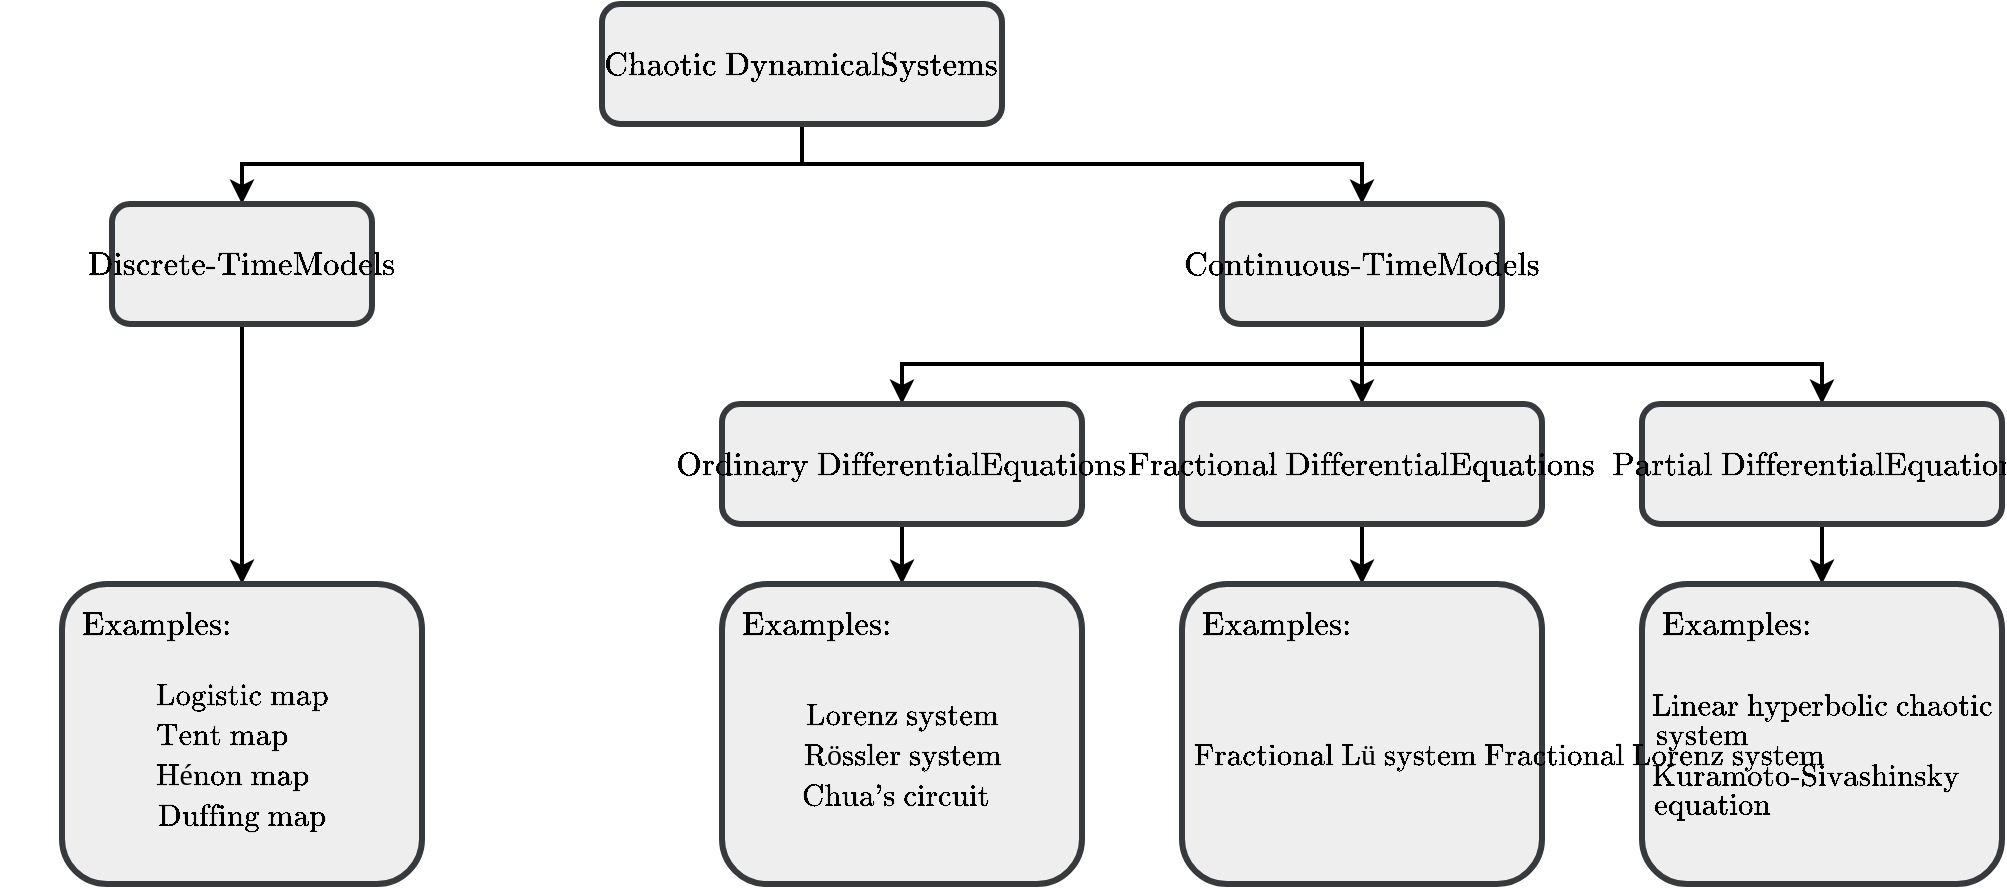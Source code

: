 <mxfile version="16.0.0" type="device"><diagram id="1lKjFZPhUGfr9C2OFP6C" name="Page-1"><mxGraphModel dx="1824" dy="548" grid="1" gridSize="10" guides="1" tooltips="1" connect="1" arrows="1" fold="1" page="1" pageScale="1" pageWidth="827" pageHeight="1169" math="1" shadow="0"><root><mxCell id="0"/><mxCell id="1" parent="0"/><mxCell id="7yNGcFSIp7vC6prjc6VQ-11" style="edgeStyle=orthogonalEdgeStyle;rounded=0;orthogonalLoop=1;jettySize=auto;html=1;exitX=0.5;exitY=1;exitDx=0;exitDy=0;strokeWidth=2;" parent="1" source="7yNGcFSIp7vC6prjc6VQ-1" target="7yNGcFSIp7vC6prjc6VQ-2" edge="1"><mxGeometry relative="1" as="geometry"/></mxCell><mxCell id="7yNGcFSIp7vC6prjc6VQ-12" style="edgeStyle=orthogonalEdgeStyle;rounded=0;orthogonalLoop=1;jettySize=auto;html=1;exitX=0.5;exitY=1;exitDx=0;exitDy=0;strokeWidth=2;" parent="1" source="7yNGcFSIp7vC6prjc6VQ-1" target="7yNGcFSIp7vC6prjc6VQ-3" edge="1"><mxGeometry relative="1" as="geometry"/></mxCell><mxCell id="7yNGcFSIp7vC6prjc6VQ-1" value="&lt;font face=&quot;Times New Roman&quot;&gt;&lt;span style=&quot;font-size: 16px&quot;&gt;$$\mbox{Chaotic Dynamical} \\ \mbox{Systems}$$&lt;/span&gt;&lt;/font&gt;" style="rounded=1;whiteSpace=wrap;html=1;strokeWidth=3;fillColor=#eeeeee;strokeColor=#36393d;" parent="1" vertex="1"><mxGeometry x="280" y="80" width="200" height="60" as="geometry"/></mxCell><mxCell id="7yNGcFSIp7vC6prjc6VQ-13" style="edgeStyle=orthogonalEdgeStyle;rounded=0;orthogonalLoop=1;jettySize=auto;html=1;exitX=0.5;exitY=1;exitDx=0;exitDy=0;entryX=0.5;entryY=0;entryDx=0;entryDy=0;strokeWidth=2;" parent="1" source="7yNGcFSIp7vC6prjc6VQ-2" target="7yNGcFSIp7vC6prjc6VQ-8" edge="1"><mxGeometry relative="1" as="geometry"/></mxCell><mxCell id="7yNGcFSIp7vC6prjc6VQ-2" value="&lt;font style=&quot;font-size: 16px&quot; face=&quot;Times New Roman&quot;&gt;$$\mbox{Discrete-Time} \\ \mbox{Models}$$&lt;/font&gt;" style="rounded=1;whiteSpace=wrap;html=1;strokeWidth=3;fillColor=#eeeeee;strokeColor=#36393d;" parent="1" vertex="1"><mxGeometry x="35" y="180" width="130" height="60" as="geometry"/></mxCell><mxCell id="7yNGcFSIp7vC6prjc6VQ-14" style="edgeStyle=orthogonalEdgeStyle;rounded=0;orthogonalLoop=1;jettySize=auto;html=1;exitX=0.5;exitY=1;exitDx=0;exitDy=0;strokeWidth=2;" parent="1" source="7yNGcFSIp7vC6prjc6VQ-3" target="7yNGcFSIp7vC6prjc6VQ-4" edge="1"><mxGeometry relative="1" as="geometry"/></mxCell><mxCell id="7yNGcFSIp7vC6prjc6VQ-15" style="edgeStyle=orthogonalEdgeStyle;rounded=0;orthogonalLoop=1;jettySize=auto;html=1;exitX=0.5;exitY=1;exitDx=0;exitDy=0;entryX=0.5;entryY=0;entryDx=0;entryDy=0;strokeWidth=2;" parent="1" source="7yNGcFSIp7vC6prjc6VQ-3" target="7yNGcFSIp7vC6prjc6VQ-5" edge="1"><mxGeometry relative="1" as="geometry"/></mxCell><mxCell id="7yNGcFSIp7vC6prjc6VQ-16" style="edgeStyle=orthogonalEdgeStyle;rounded=0;orthogonalLoop=1;jettySize=auto;html=1;exitX=0.5;exitY=1;exitDx=0;exitDy=0;strokeWidth=2;" parent="1" source="7yNGcFSIp7vC6prjc6VQ-3" target="7yNGcFSIp7vC6prjc6VQ-6" edge="1"><mxGeometry relative="1" as="geometry"/></mxCell><mxCell id="7yNGcFSIp7vC6prjc6VQ-3" value="&lt;font face=&quot;Times New Roman&quot; style=&quot;font-size: 16px&quot;&gt;$$\mbox{Continuous-Time} \\ \mbox{Models}$$&lt;/font&gt;" style="rounded=1;whiteSpace=wrap;html=1;strokeWidth=3;fillColor=#eeeeee;strokeColor=#36393d;" parent="1" vertex="1"><mxGeometry x="590" y="180" width="140" height="60" as="geometry"/></mxCell><mxCell id="7yNGcFSIp7vC6prjc6VQ-17" style="edgeStyle=orthogonalEdgeStyle;rounded=0;orthogonalLoop=1;jettySize=auto;html=1;exitX=0.5;exitY=1;exitDx=0;exitDy=0;entryX=0.5;entryY=0;entryDx=0;entryDy=0;strokeWidth=2;" parent="1" source="7yNGcFSIp7vC6prjc6VQ-4" target="7yNGcFSIp7vC6prjc6VQ-7" edge="1"><mxGeometry relative="1" as="geometry"/></mxCell><mxCell id="7yNGcFSIp7vC6prjc6VQ-4" value="&lt;font face=&quot;Times New Roman&quot;&gt;&lt;span style=&quot;font-size: 16px&quot;&gt;$$\mbox{Ordinary Differential} \\ \mbox{Equations}$$&lt;/span&gt;&lt;/font&gt;" style="rounded=1;whiteSpace=wrap;html=1;strokeWidth=3;fillColor=#eeeeee;strokeColor=#36393d;" parent="1" vertex="1"><mxGeometry x="340" y="280" width="180" height="60" as="geometry"/></mxCell><mxCell id="7yNGcFSIp7vC6prjc6VQ-18" style="edgeStyle=orthogonalEdgeStyle;rounded=0;orthogonalLoop=1;jettySize=auto;html=1;exitX=0.5;exitY=1;exitDx=0;exitDy=0;entryX=0.5;entryY=0;entryDx=0;entryDy=0;strokeWidth=2;" parent="1" source="7yNGcFSIp7vC6prjc6VQ-5" target="7yNGcFSIp7vC6prjc6VQ-9" edge="1"><mxGeometry relative="1" as="geometry"/></mxCell><mxCell id="7yNGcFSIp7vC6prjc6VQ-5" value="&lt;span style=&quot;font-size: 16px&quot;&gt;&lt;font face=&quot;Times New Roman&quot;&gt;$$\mbox{Fractional Differential} \\ \mbox{Equations}$$&lt;/font&gt;&lt;/span&gt;" style="rounded=1;whiteSpace=wrap;html=1;strokeWidth=3;fillColor=#eeeeee;strokeColor=#36393d;" parent="1" vertex="1"><mxGeometry x="570" y="280" width="180" height="60" as="geometry"/></mxCell><mxCell id="7yNGcFSIp7vC6prjc6VQ-19" style="edgeStyle=orthogonalEdgeStyle;rounded=0;orthogonalLoop=1;jettySize=auto;html=1;exitX=0.5;exitY=1;exitDx=0;exitDy=0;entryX=0.5;entryY=0;entryDx=0;entryDy=0;strokeWidth=2;" parent="1" source="7yNGcFSIp7vC6prjc6VQ-6" target="7yNGcFSIp7vC6prjc6VQ-10" edge="1"><mxGeometry relative="1" as="geometry"/></mxCell><mxCell id="7yNGcFSIp7vC6prjc6VQ-6" value="&lt;span style=&quot;font-size: 16px&quot;&gt;&lt;font face=&quot;Times New Roman&quot;&gt;$$\mbox{Partial Differential} \\ \mbox{Equations}$$&lt;/font&gt;&lt;/span&gt;" style="rounded=1;whiteSpace=wrap;html=1;strokeWidth=3;fillColor=#eeeeee;strokeColor=#36393d;" parent="1" vertex="1"><mxGeometry x="800" y="280" width="180" height="60" as="geometry"/></mxCell><mxCell id="7yNGcFSIp7vC6prjc6VQ-7" value="" style="rounded=1;whiteSpace=wrap;html=1;align=left;strokeWidth=3;fillColor=#eeeeee;strokeColor=#36393d;" parent="1" vertex="1"><mxGeometry x="340" y="370" width="180" height="150" as="geometry"/></mxCell><mxCell id="7yNGcFSIp7vC6prjc6VQ-8" value="" style="rounded=1;whiteSpace=wrap;html=1;align=left;strokeWidth=3;fillColor=#eeeeee;strokeColor=#36393d;" parent="1" vertex="1"><mxGeometry x="10" y="370" width="180" height="150" as="geometry"/></mxCell><mxCell id="7yNGcFSIp7vC6prjc6VQ-9" value="" style="rounded=1;whiteSpace=wrap;html=1;align=left;strokeWidth=3;fillColor=#eeeeee;strokeColor=#36393d;" parent="1" vertex="1"><mxGeometry x="570" y="370" width="180" height="150" as="geometry"/></mxCell><mxCell id="7yNGcFSIp7vC6prjc6VQ-10" value="" style="rounded=1;whiteSpace=wrap;html=1;align=left;strokeWidth=3;fillColor=#eeeeee;strokeColor=#36393d;" parent="1" vertex="1"><mxGeometry x="800" y="370" width="180" height="150" as="geometry"/></mxCell><mxCell id="gRMMU4uH6UOdyKyZfTfY-1" value="&lt;font face=&quot;Times New Roman&quot; style=&quot;font-size: 16px&quot;&gt;$$\mbox{Examples:}$$&lt;/font&gt;" style="text;html=1;strokeColor=none;fillColor=none;align=center;verticalAlign=middle;whiteSpace=wrap;rounded=0;" parent="1" vertex="1"><mxGeometry x="20" y="380" width="75" height="20" as="geometry"/></mxCell><mxCell id="gRMMU4uH6UOdyKyZfTfY-2" value="&lt;font face=&quot;Times New Roman&quot; style=&quot;font-size: 16px&quot;&gt;$$\mbox{Examples:}$$&lt;/font&gt;" style="text;html=1;strokeColor=none;fillColor=none;align=center;verticalAlign=middle;whiteSpace=wrap;rounded=0;" parent="1" vertex="1"><mxGeometry x="350" y="380" width="75" height="20" as="geometry"/></mxCell><mxCell id="gRMMU4uH6UOdyKyZfTfY-3" value="&lt;font face=&quot;Times New Roman&quot; style=&quot;font-size: 16px&quot;&gt;$$\mbox{Examples:}$$&lt;/font&gt;" style="text;html=1;strokeColor=none;fillColor=none;align=center;verticalAlign=middle;whiteSpace=wrap;rounded=0;" parent="1" vertex="1"><mxGeometry x="580" y="380" width="75" height="20" as="geometry"/></mxCell><mxCell id="gRMMU4uH6UOdyKyZfTfY-4" value="&lt;font face=&quot;Times New Roman&quot; style=&quot;font-size: 16px&quot;&gt;$$\mbox{Examples:}$$&lt;/font&gt;" style="text;html=1;strokeColor=none;fillColor=none;align=center;verticalAlign=middle;whiteSpace=wrap;rounded=0;" parent="1" vertex="1"><mxGeometry x="810" y="380" width="75" height="20" as="geometry"/></mxCell><mxCell id="gRMMU4uH6UOdyKyZfTfY-8" value="&lt;font style=&quot;font-size: 15px&quot;&gt;$$\mbox{ Fractional Lü system} \\ &lt;br&gt;\mbox{ Fractional Lorenz system}$$&lt;/font&gt;" style="text;html=1;strokeColor=none;fillColor=none;align=left;verticalAlign=middle;whiteSpace=wrap;rounded=0;fontFamily=Times New Roman;fontSize=16;" parent="1" vertex="1"><mxGeometry x="570" y="390" width="150" height="130" as="geometry"/></mxCell><mxCell id="gRMMU4uH6UOdyKyZfTfY-10" value="&lt;span style=&quot;text-align: left&quot;&gt;&lt;font style=&quot;font-size: 15px&quot;&gt;$$\mbox{Logistic map}$$&lt;/font&gt;&lt;/span&gt;" style="text;html=1;strokeColor=none;fillColor=none;align=center;verticalAlign=middle;whiteSpace=wrap;rounded=0;fontFamily=Times New Roman;fontSize=16;" parent="1" vertex="1"><mxGeometry x="45" y="410" width="110" height="30" as="geometry"/></mxCell><mxCell id="gRMMU4uH6UOdyKyZfTfY-15" value="&lt;span style=&quot;text-align: left&quot;&gt;&lt;font style=&quot;font-size: 15px&quot;&gt;$$\mbox{Tent map}$$&lt;/font&gt;&lt;/span&gt;" style="text;html=1;strokeColor=none;fillColor=none;align=center;verticalAlign=middle;whiteSpace=wrap;rounded=0;fontFamily=Times New Roman;fontSize=16;" parent="1" vertex="1"><mxGeometry x="45" y="430" width="90" height="30" as="geometry"/></mxCell><mxCell id="gRMMU4uH6UOdyKyZfTfY-16" value="&lt;span style=&quot;text-align: left&quot;&gt;&lt;font style=&quot;font-size: 15px&quot;&gt;$$\mbox{Hénon map}$$&lt;/font&gt;&lt;/span&gt;" style="text;html=1;strokeColor=none;fillColor=none;align=center;verticalAlign=middle;whiteSpace=wrap;rounded=0;fontFamily=Times New Roman;fontSize=16;" parent="1" vertex="1"><mxGeometry x="45" y="450" width="100" height="30" as="geometry"/></mxCell><mxCell id="gRMMU4uH6UOdyKyZfTfY-18" value="&lt;span style=&quot;text-align: left&quot;&gt;&lt;font style=&quot;font-size: 15px&quot;&gt;$$\mbox{Duffing map}$$&lt;/font&gt;&lt;/span&gt;" style="text;html=1;strokeColor=none;fillColor=none;align=center;verticalAlign=middle;whiteSpace=wrap;rounded=0;fontFamily=Times New Roman;fontSize=16;" parent="1" vertex="1"><mxGeometry x="40" y="470" width="120" height="30" as="geometry"/></mxCell><mxCell id="gRMMU4uH6UOdyKyZfTfY-19" value="&lt;span style=&quot;text-align: left&quot;&gt;&lt;font style=&quot;font-size: 15px&quot;&gt;$$\mbox{Lorenz system}$$&lt;/font&gt;&lt;/span&gt;" style="text;html=1;strokeColor=none;fillColor=none;align=center;verticalAlign=middle;whiteSpace=wrap;rounded=0;fontFamily=Times New Roman;fontSize=16;" parent="1" vertex="1"><mxGeometry x="370" y="420" width="120" height="30" as="geometry"/></mxCell><mxCell id="gRMMU4uH6UOdyKyZfTfY-20" value="&lt;span style=&quot;text-align: left&quot;&gt;&lt;font style=&quot;font-size: 15px&quot;&gt;$$\mbox{Rössler system}$$&lt;/font&gt;&lt;/span&gt;" style="text;html=1;strokeColor=none;fillColor=none;align=center;verticalAlign=middle;whiteSpace=wrap;rounded=0;fontFamily=Times New Roman;fontSize=16;" parent="1" vertex="1"><mxGeometry x="350" y="440" width="160" height="30" as="geometry"/></mxCell><mxCell id="gRMMU4uH6UOdyKyZfTfY-21" value="&lt;span style=&quot;text-align: left&quot;&gt;&lt;font style=&quot;font-size: 15px&quot;&gt;$$\mbox{ Chua's circuit}$$&lt;/font&gt;&lt;/span&gt;" style="text;html=1;strokeColor=none;fillColor=none;align=center;verticalAlign=middle;whiteSpace=wrap;rounded=0;fontFamily=Times New Roman;fontSize=16;" parent="1" vertex="1"><mxGeometry x="350" y="460" width="150" height="30" as="geometry"/></mxCell><mxCell id="gRMMU4uH6UOdyKyZfTfY-23" value="&lt;span style=&quot;text-align: left&quot;&gt;&lt;font style=&quot;font-size: 15px&quot;&gt;$$\mbox{Linear hyperbolic chaotic}$$&lt;/font&gt;&lt;/span&gt;" style="text;html=1;strokeColor=none;fillColor=none;align=center;verticalAlign=middle;whiteSpace=wrap;rounded=0;fontFamily=Times New Roman;fontSize=16;" parent="1" vertex="1"><mxGeometry x="800" y="415" width="180" height="30" as="geometry"/></mxCell><mxCell id="gRMMU4uH6UOdyKyZfTfY-24" value="&lt;span style=&quot;text-align: left&quot;&gt;&lt;font style=&quot;font-size: 15px&quot;&gt;$$\mbox{system}$$&lt;/font&gt;&lt;/span&gt;" style="text;html=1;strokeColor=none;fillColor=none;align=center;verticalAlign=middle;whiteSpace=wrap;rounded=0;fontFamily=Times New Roman;fontSize=16;" parent="1" vertex="1"><mxGeometry x="740" y="435" width="180" height="20" as="geometry"/></mxCell><mxCell id="gRMMU4uH6UOdyKyZfTfY-25" value="&lt;span style=&quot;text-align: left&quot;&gt;&lt;font style=&quot;font-size: 15px&quot;&gt;$$\mbox{ Kuramoto-Sivashinsky}$$&lt;/font&gt;&lt;/span&gt;" style="text;html=1;strokeColor=none;fillColor=none;align=center;verticalAlign=middle;whiteSpace=wrap;rounded=0;fontFamily=Times New Roman;fontSize=16;" parent="1" vertex="1"><mxGeometry x="790" y="450" width="180" height="30" as="geometry"/></mxCell><mxCell id="gRMMU4uH6UOdyKyZfTfY-26" value="&lt;span style=&quot;text-align: left&quot;&gt;&lt;font style=&quot;font-size: 15px&quot;&gt;$$\mbox{equation}$$&lt;/font&gt;&lt;/span&gt;" style="text;html=1;strokeColor=none;fillColor=none;align=center;verticalAlign=middle;whiteSpace=wrap;rounded=0;fontFamily=Times New Roman;fontSize=16;" parent="1" vertex="1"><mxGeometry x="750" y="470" width="170" height="20" as="geometry"/></mxCell></root></mxGraphModel></diagram></mxfile>